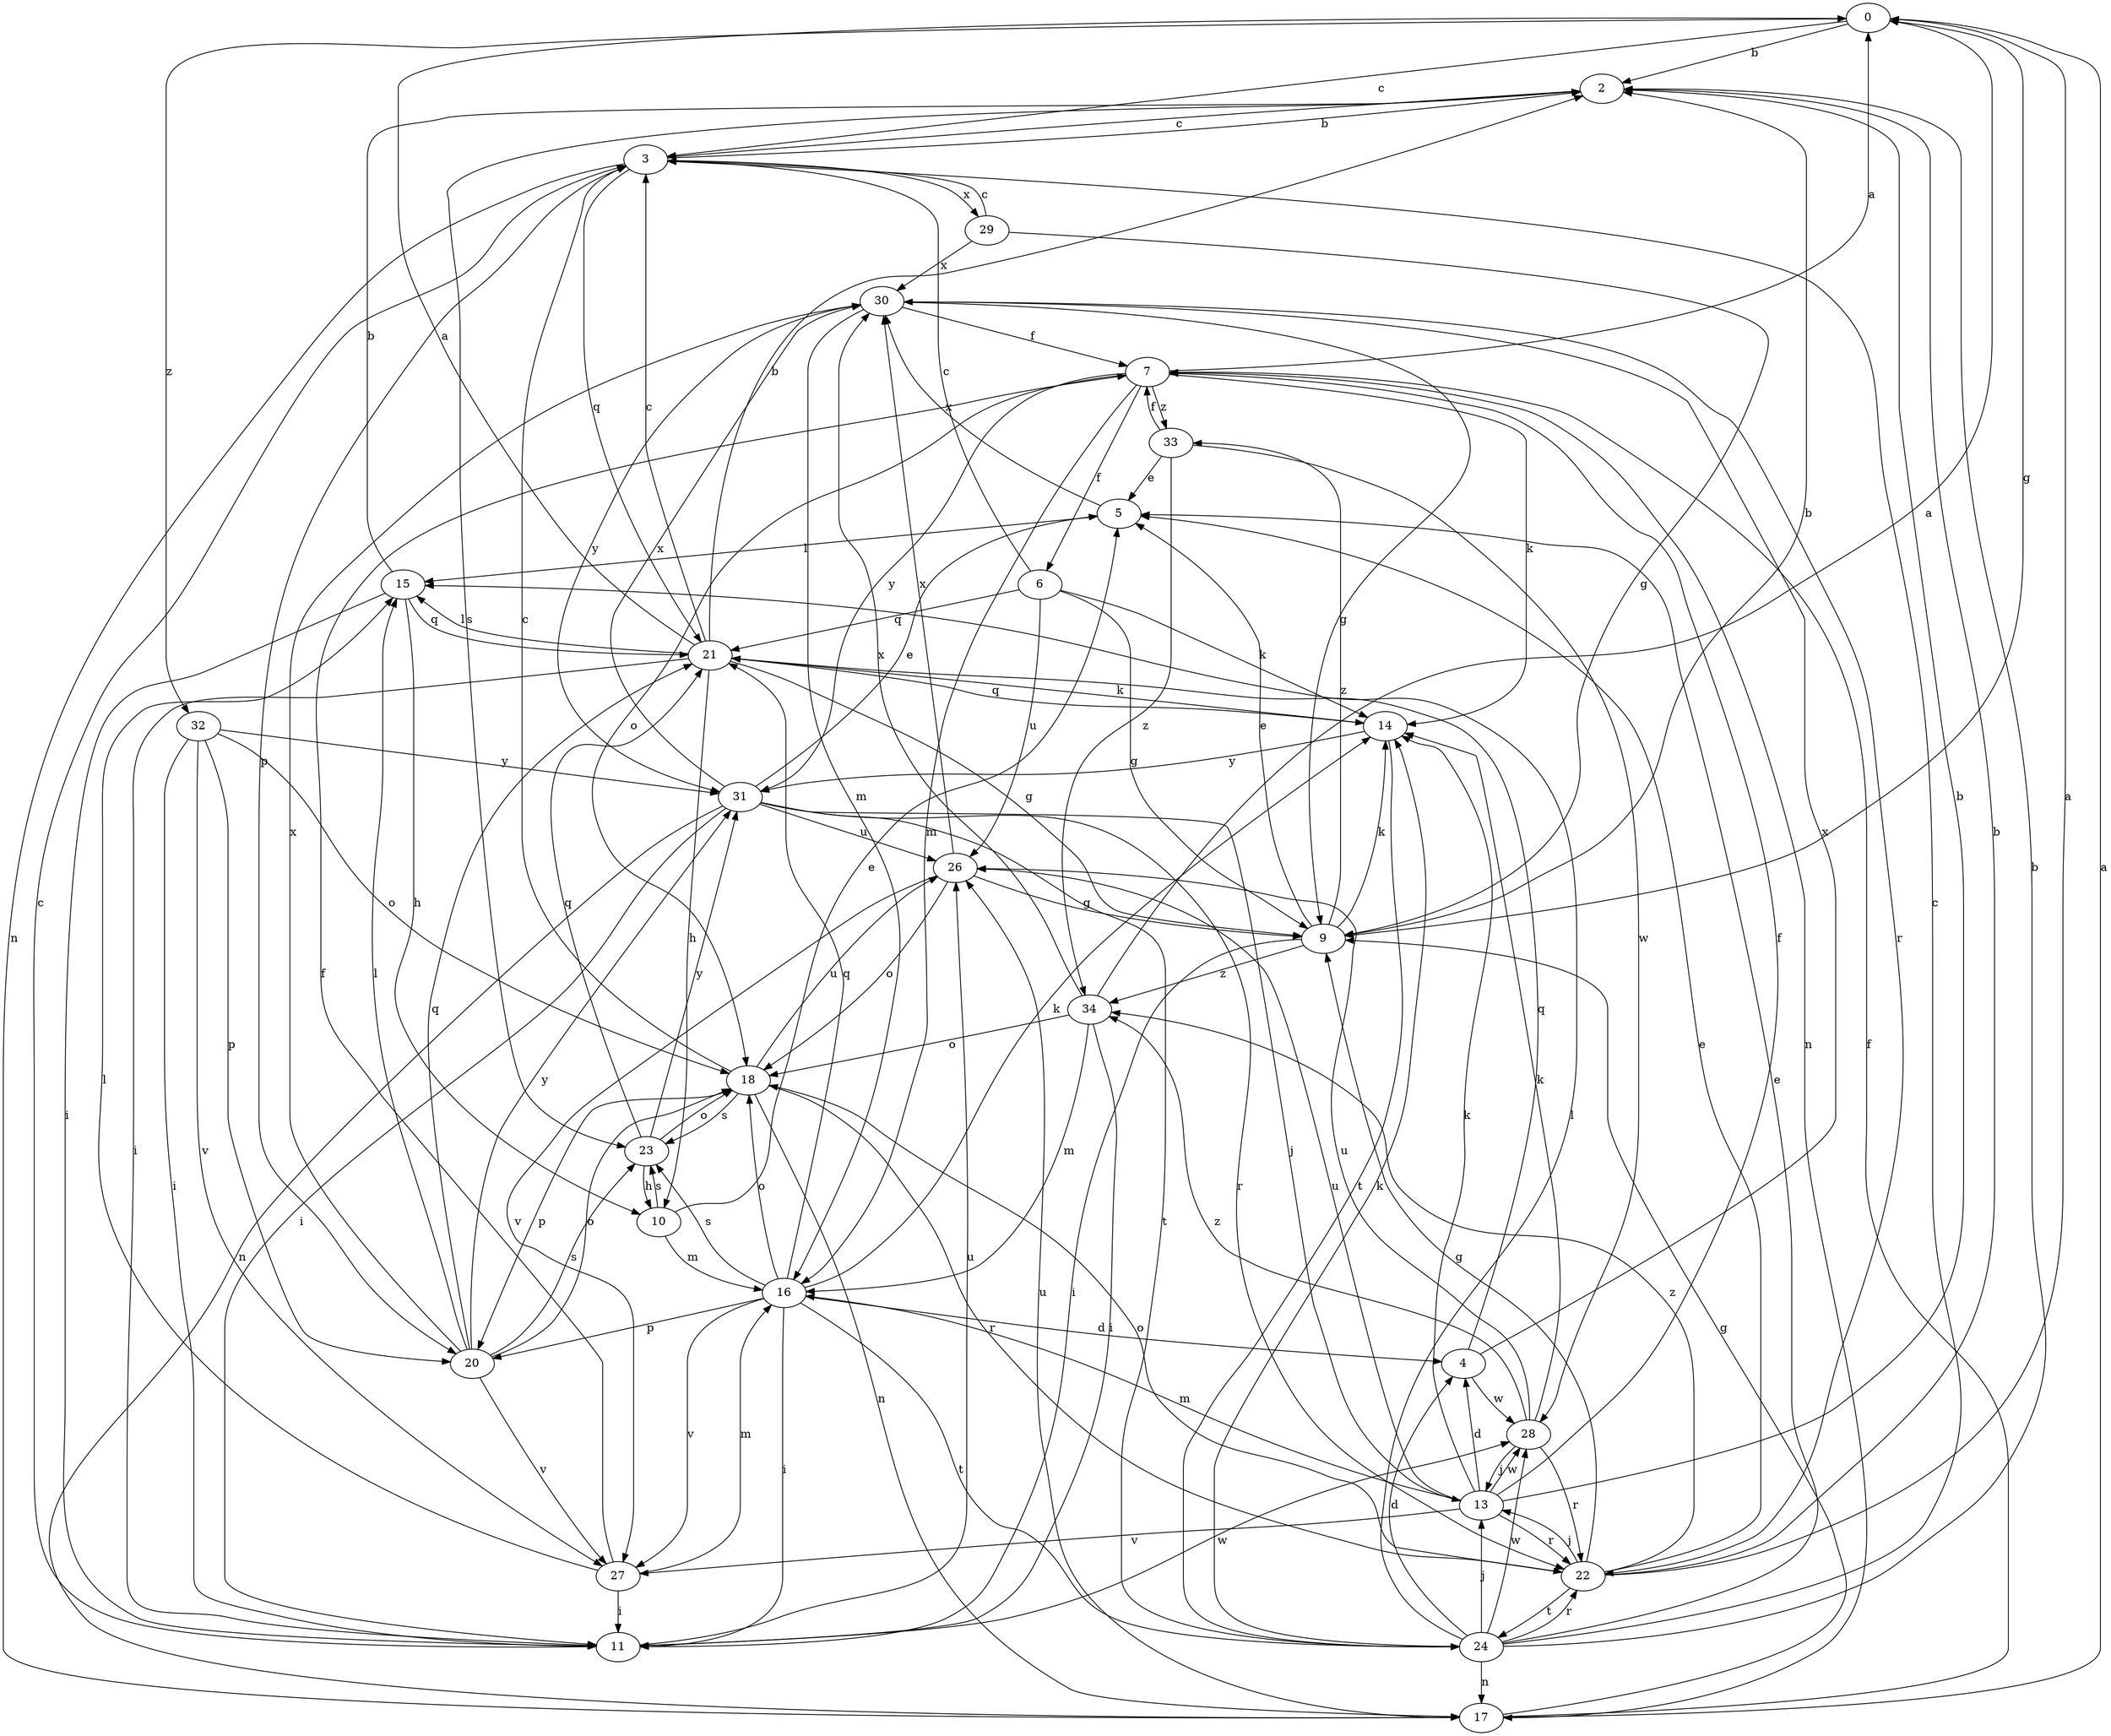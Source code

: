 strict digraph  {
0;
2;
3;
4;
5;
6;
7;
9;
10;
11;
13;
14;
15;
16;
17;
18;
20;
21;
22;
23;
24;
26;
27;
28;
29;
30;
31;
32;
33;
34;
0 -> 2  [label=b];
0 -> 3  [label=c];
0 -> 9  [label=g];
0 -> 32  [label=z];
2 -> 3  [label=c];
2 -> 23  [label=s];
3 -> 2  [label=b];
3 -> 17  [label=n];
3 -> 20  [label=p];
3 -> 21  [label=q];
3 -> 29  [label=x];
4 -> 21  [label=q];
4 -> 28  [label=w];
4 -> 30  [label=x];
5 -> 15  [label=l];
5 -> 30  [label=x];
6 -> 3  [label=c];
6 -> 9  [label=g];
6 -> 14  [label=k];
6 -> 21  [label=q];
6 -> 26  [label=u];
7 -> 0  [label=a];
7 -> 6  [label=f];
7 -> 14  [label=k];
7 -> 16  [label=m];
7 -> 17  [label=n];
7 -> 18  [label=o];
7 -> 31  [label=y];
7 -> 33  [label=z];
9 -> 2  [label=b];
9 -> 5  [label=e];
9 -> 11  [label=i];
9 -> 14  [label=k];
9 -> 33  [label=z];
9 -> 34  [label=z];
10 -> 5  [label=e];
10 -> 16  [label=m];
10 -> 23  [label=s];
11 -> 3  [label=c];
11 -> 26  [label=u];
11 -> 28  [label=w];
13 -> 2  [label=b];
13 -> 4  [label=d];
13 -> 7  [label=f];
13 -> 14  [label=k];
13 -> 16  [label=m];
13 -> 22  [label=r];
13 -> 26  [label=u];
13 -> 27  [label=v];
13 -> 28  [label=w];
14 -> 21  [label=q];
14 -> 24  [label=t];
14 -> 31  [label=y];
15 -> 2  [label=b];
15 -> 10  [label=h];
15 -> 11  [label=i];
15 -> 21  [label=q];
16 -> 4  [label=d];
16 -> 11  [label=i];
16 -> 14  [label=k];
16 -> 18  [label=o];
16 -> 20  [label=p];
16 -> 21  [label=q];
16 -> 23  [label=s];
16 -> 24  [label=t];
16 -> 27  [label=v];
17 -> 0  [label=a];
17 -> 7  [label=f];
17 -> 9  [label=g];
17 -> 26  [label=u];
18 -> 3  [label=c];
18 -> 17  [label=n];
18 -> 20  [label=p];
18 -> 22  [label=r];
18 -> 23  [label=s];
18 -> 26  [label=u];
20 -> 15  [label=l];
20 -> 18  [label=o];
20 -> 21  [label=q];
20 -> 23  [label=s];
20 -> 27  [label=v];
20 -> 30  [label=x];
20 -> 31  [label=y];
21 -> 0  [label=a];
21 -> 2  [label=b];
21 -> 3  [label=c];
21 -> 9  [label=g];
21 -> 10  [label=h];
21 -> 11  [label=i];
21 -> 14  [label=k];
21 -> 15  [label=l];
22 -> 0  [label=a];
22 -> 2  [label=b];
22 -> 5  [label=e];
22 -> 9  [label=g];
22 -> 13  [label=j];
22 -> 18  [label=o];
22 -> 24  [label=t];
22 -> 34  [label=z];
23 -> 10  [label=h];
23 -> 18  [label=o];
23 -> 21  [label=q];
23 -> 31  [label=y];
24 -> 2  [label=b];
24 -> 3  [label=c];
24 -> 4  [label=d];
24 -> 5  [label=e];
24 -> 13  [label=j];
24 -> 14  [label=k];
24 -> 15  [label=l];
24 -> 17  [label=n];
24 -> 22  [label=r];
24 -> 28  [label=w];
26 -> 9  [label=g];
26 -> 18  [label=o];
26 -> 27  [label=v];
26 -> 30  [label=x];
27 -> 7  [label=f];
27 -> 11  [label=i];
27 -> 15  [label=l];
27 -> 16  [label=m];
28 -> 13  [label=j];
28 -> 14  [label=k];
28 -> 22  [label=r];
28 -> 26  [label=u];
28 -> 34  [label=z];
29 -> 3  [label=c];
29 -> 9  [label=g];
29 -> 30  [label=x];
30 -> 7  [label=f];
30 -> 9  [label=g];
30 -> 16  [label=m];
30 -> 22  [label=r];
30 -> 31  [label=y];
31 -> 5  [label=e];
31 -> 11  [label=i];
31 -> 13  [label=j];
31 -> 17  [label=n];
31 -> 22  [label=r];
31 -> 24  [label=t];
31 -> 26  [label=u];
31 -> 30  [label=x];
32 -> 11  [label=i];
32 -> 18  [label=o];
32 -> 20  [label=p];
32 -> 27  [label=v];
32 -> 31  [label=y];
33 -> 5  [label=e];
33 -> 7  [label=f];
33 -> 28  [label=w];
33 -> 34  [label=z];
34 -> 0  [label=a];
34 -> 11  [label=i];
34 -> 16  [label=m];
34 -> 18  [label=o];
34 -> 30  [label=x];
}

